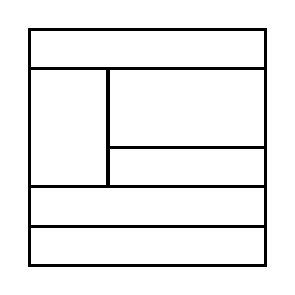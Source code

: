 \begin{tikzpicture}[very thick, scale=.5]
    \draw (0,5) rectangle (6,6);
    \draw (0,2) rectangle (2,5);
    \draw (2,3) rectangle (6,5);
    \draw (2,2) rectangle (6,3);
    \draw (0,1) rectangle (6,2);
    \draw (0,0) rectangle (6,1);
\end{tikzpicture}
